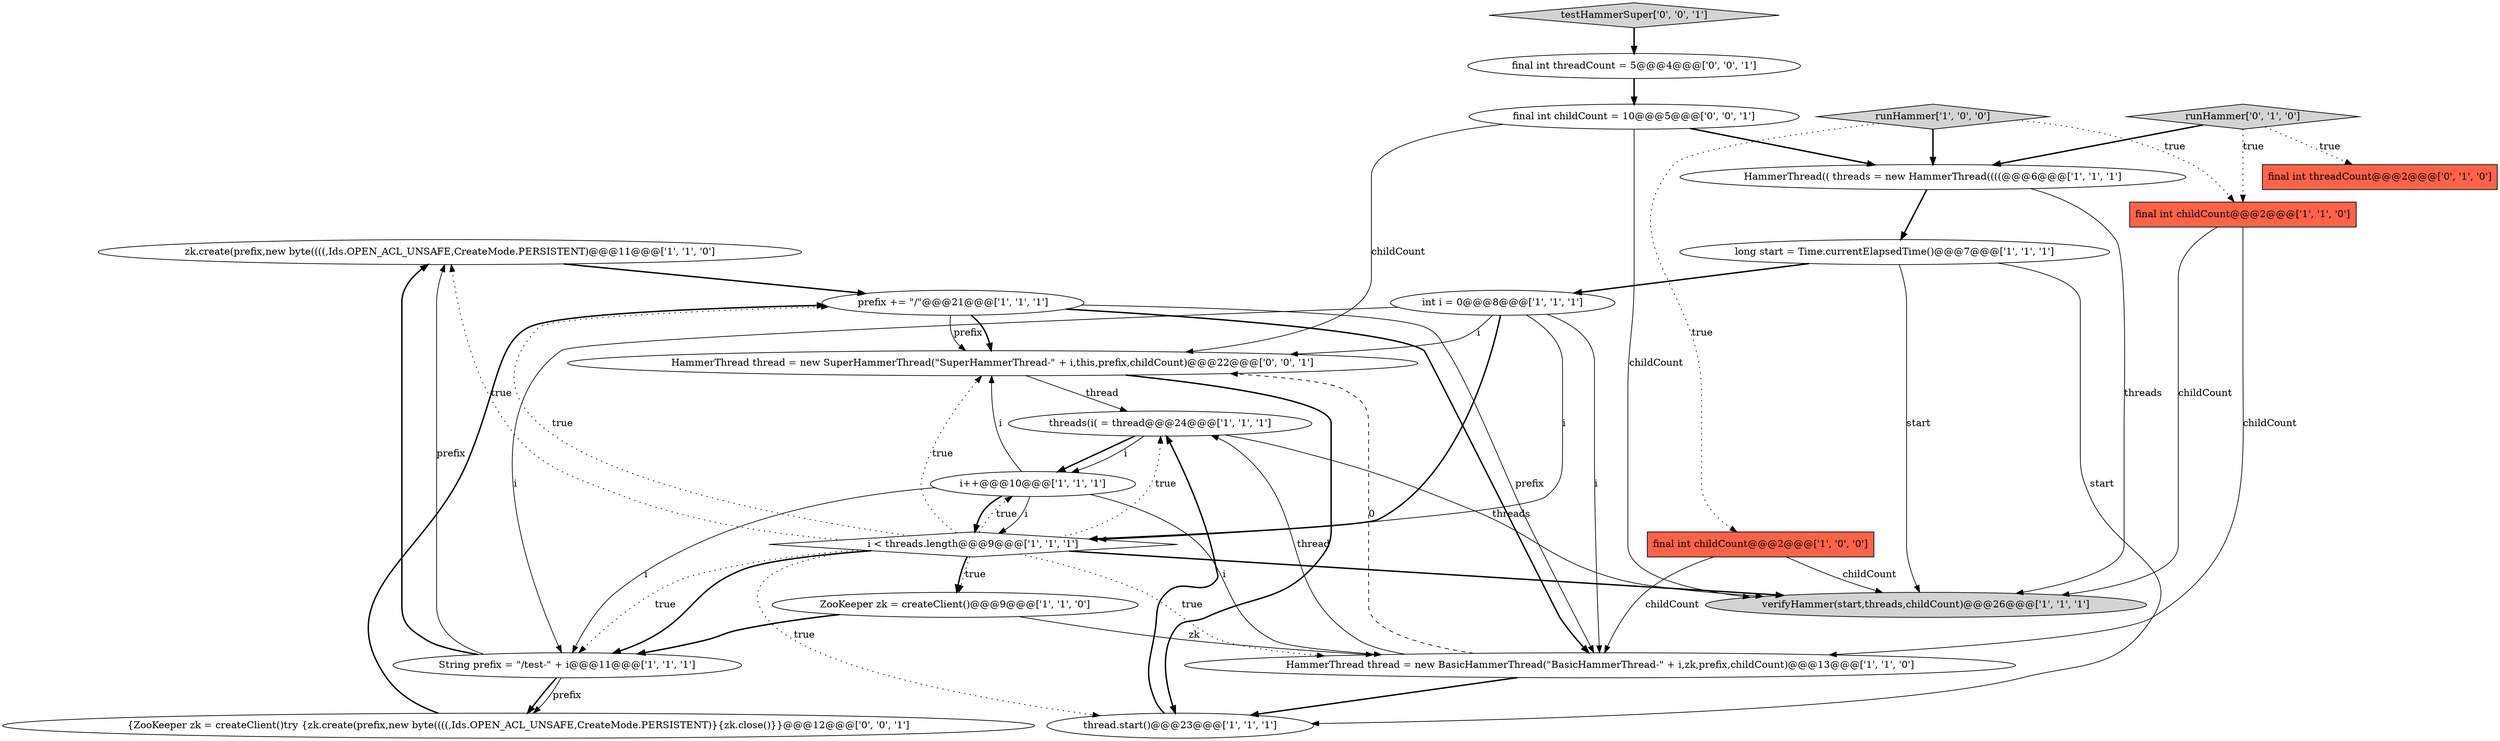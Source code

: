 digraph {
15 [style = filled, label = "zk.create(prefix,new byte((((,Ids.OPEN_ACL_UNSAFE,CreateMode.PERSISTENT)@@@11@@@['1', '1', '0']", fillcolor = white, shape = ellipse image = "AAA0AAABBB1BBB"];
1 [style = filled, label = "runHammer['1', '0', '0']", fillcolor = lightgray, shape = diamond image = "AAA0AAABBB1BBB"];
2 [style = filled, label = "ZooKeeper zk = createClient()@@@9@@@['1', '1', '0']", fillcolor = white, shape = ellipse image = "AAA0AAABBB1BBB"];
14 [style = filled, label = "verifyHammer(start,threads,childCount)@@@26@@@['1', '1', '1']", fillcolor = lightgray, shape = ellipse image = "AAA0AAABBB1BBB"];
0 [style = filled, label = "final int childCount@@@2@@@['1', '0', '0']", fillcolor = tomato, shape = box image = "AAA0AAABBB1BBB"];
21 [style = filled, label = "{ZooKeeper zk = createClient()try {zk.create(prefix,new byte((((,Ids.OPEN_ACL_UNSAFE,CreateMode.PERSISTENT)}{zk.close()}}@@@12@@@['0', '0', '1']", fillcolor = white, shape = ellipse image = "AAA0AAABBB3BBB"];
9 [style = filled, label = "threads(i( = thread@@@24@@@['1', '1', '1']", fillcolor = white, shape = ellipse image = "AAA0AAABBB1BBB"];
16 [style = filled, label = "runHammer['0', '1', '0']", fillcolor = lightgray, shape = diamond image = "AAA0AAABBB2BBB"];
13 [style = filled, label = "HammerThread(( threads = new HammerThread((((@@@6@@@['1', '1', '1']", fillcolor = white, shape = ellipse image = "AAA0AAABBB1BBB"];
22 [style = filled, label = "HammerThread thread = new SuperHammerThread(\"SuperHammerThread-\" + i,this,prefix,childCount)@@@22@@@['0', '0', '1']", fillcolor = white, shape = ellipse image = "AAA0AAABBB3BBB"];
5 [style = filled, label = "prefix += \"/\"@@@21@@@['1', '1', '1']", fillcolor = white, shape = ellipse image = "AAA0AAABBB1BBB"];
19 [style = filled, label = "final int childCount = 10@@@5@@@['0', '0', '1']", fillcolor = white, shape = ellipse image = "AAA0AAABBB3BBB"];
18 [style = filled, label = "testHammerSuper['0', '0', '1']", fillcolor = lightgray, shape = diamond image = "AAA0AAABBB3BBB"];
11 [style = filled, label = "final int childCount@@@2@@@['1', '1', '0']", fillcolor = tomato, shape = box image = "AAA0AAABBB1BBB"];
3 [style = filled, label = "int i = 0@@@8@@@['1', '1', '1']", fillcolor = white, shape = ellipse image = "AAA0AAABBB1BBB"];
4 [style = filled, label = "HammerThread thread = new BasicHammerThread(\"BasicHammerThread-\" + i,zk,prefix,childCount)@@@13@@@['1', '1', '0']", fillcolor = white, shape = ellipse image = "AAA0AAABBB1BBB"];
20 [style = filled, label = "final int threadCount = 5@@@4@@@['0', '0', '1']", fillcolor = white, shape = ellipse image = "AAA0AAABBB3BBB"];
7 [style = filled, label = "long start = Time.currentElapsedTime()@@@7@@@['1', '1', '1']", fillcolor = white, shape = ellipse image = "AAA0AAABBB1BBB"];
17 [style = filled, label = "final int threadCount@@@2@@@['0', '1', '0']", fillcolor = tomato, shape = box image = "AAA0AAABBB2BBB"];
10 [style = filled, label = "String prefix = \"/test-\" + i@@@11@@@['1', '1', '1']", fillcolor = white, shape = ellipse image = "AAA0AAABBB1BBB"];
8 [style = filled, label = "thread.start()@@@23@@@['1', '1', '1']", fillcolor = white, shape = ellipse image = "AAA0AAABBB1BBB"];
6 [style = filled, label = "i++@@@10@@@['1', '1', '1']", fillcolor = white, shape = ellipse image = "AAA0AAABBB1BBB"];
12 [style = filled, label = "i < threads.length@@@9@@@['1', '1', '1']", fillcolor = white, shape = diamond image = "AAA0AAABBB1BBB"];
2->4 [style = solid, label="zk"];
16->13 [style = bold, label=""];
6->4 [style = solid, label="i"];
3->22 [style = solid, label="i"];
10->21 [style = solid, label="prefix"];
10->15 [style = bold, label=""];
19->14 [style = solid, label="childCount"];
9->14 [style = solid, label="threads"];
12->8 [style = dotted, label="true"];
1->11 [style = dotted, label="true"];
5->4 [style = solid, label="prefix"];
16->17 [style = dotted, label="true"];
12->2 [style = dotted, label="true"];
12->15 [style = dotted, label="true"];
19->22 [style = solid, label="childCount"];
0->4 [style = solid, label="childCount"];
11->14 [style = solid, label="childCount"];
7->14 [style = solid, label="start"];
10->21 [style = bold, label=""];
4->22 [style = dashed, label="0"];
3->12 [style = bold, label=""];
2->10 [style = bold, label=""];
1->13 [style = bold, label=""];
7->3 [style = bold, label=""];
15->5 [style = bold, label=""];
9->6 [style = bold, label=""];
3->4 [style = solid, label="i"];
22->8 [style = bold, label=""];
13->14 [style = solid, label="threads"];
3->10 [style = solid, label="i"];
3->12 [style = solid, label="i"];
4->9 [style = solid, label="thread"];
12->2 [style = bold, label=""];
21->5 [style = bold, label=""];
12->10 [style = bold, label=""];
18->20 [style = bold, label=""];
12->22 [style = dotted, label="true"];
0->14 [style = solid, label="childCount"];
19->13 [style = bold, label=""];
12->10 [style = dotted, label="true"];
9->6 [style = solid, label="i"];
12->6 [style = dotted, label="true"];
12->5 [style = dotted, label="true"];
13->7 [style = bold, label=""];
11->4 [style = solid, label="childCount"];
22->9 [style = solid, label="thread"];
5->4 [style = bold, label=""];
6->10 [style = solid, label="i"];
12->14 [style = bold, label=""];
8->9 [style = bold, label=""];
5->22 [style = solid, label="prefix"];
4->8 [style = bold, label=""];
6->22 [style = solid, label="i"];
12->4 [style = dotted, label="true"];
1->0 [style = dotted, label="true"];
6->12 [style = solid, label="i"];
10->15 [style = solid, label="prefix"];
20->19 [style = bold, label=""];
16->11 [style = dotted, label="true"];
5->22 [style = bold, label=""];
7->8 [style = solid, label="start"];
12->9 [style = dotted, label="true"];
6->12 [style = bold, label=""];
}
